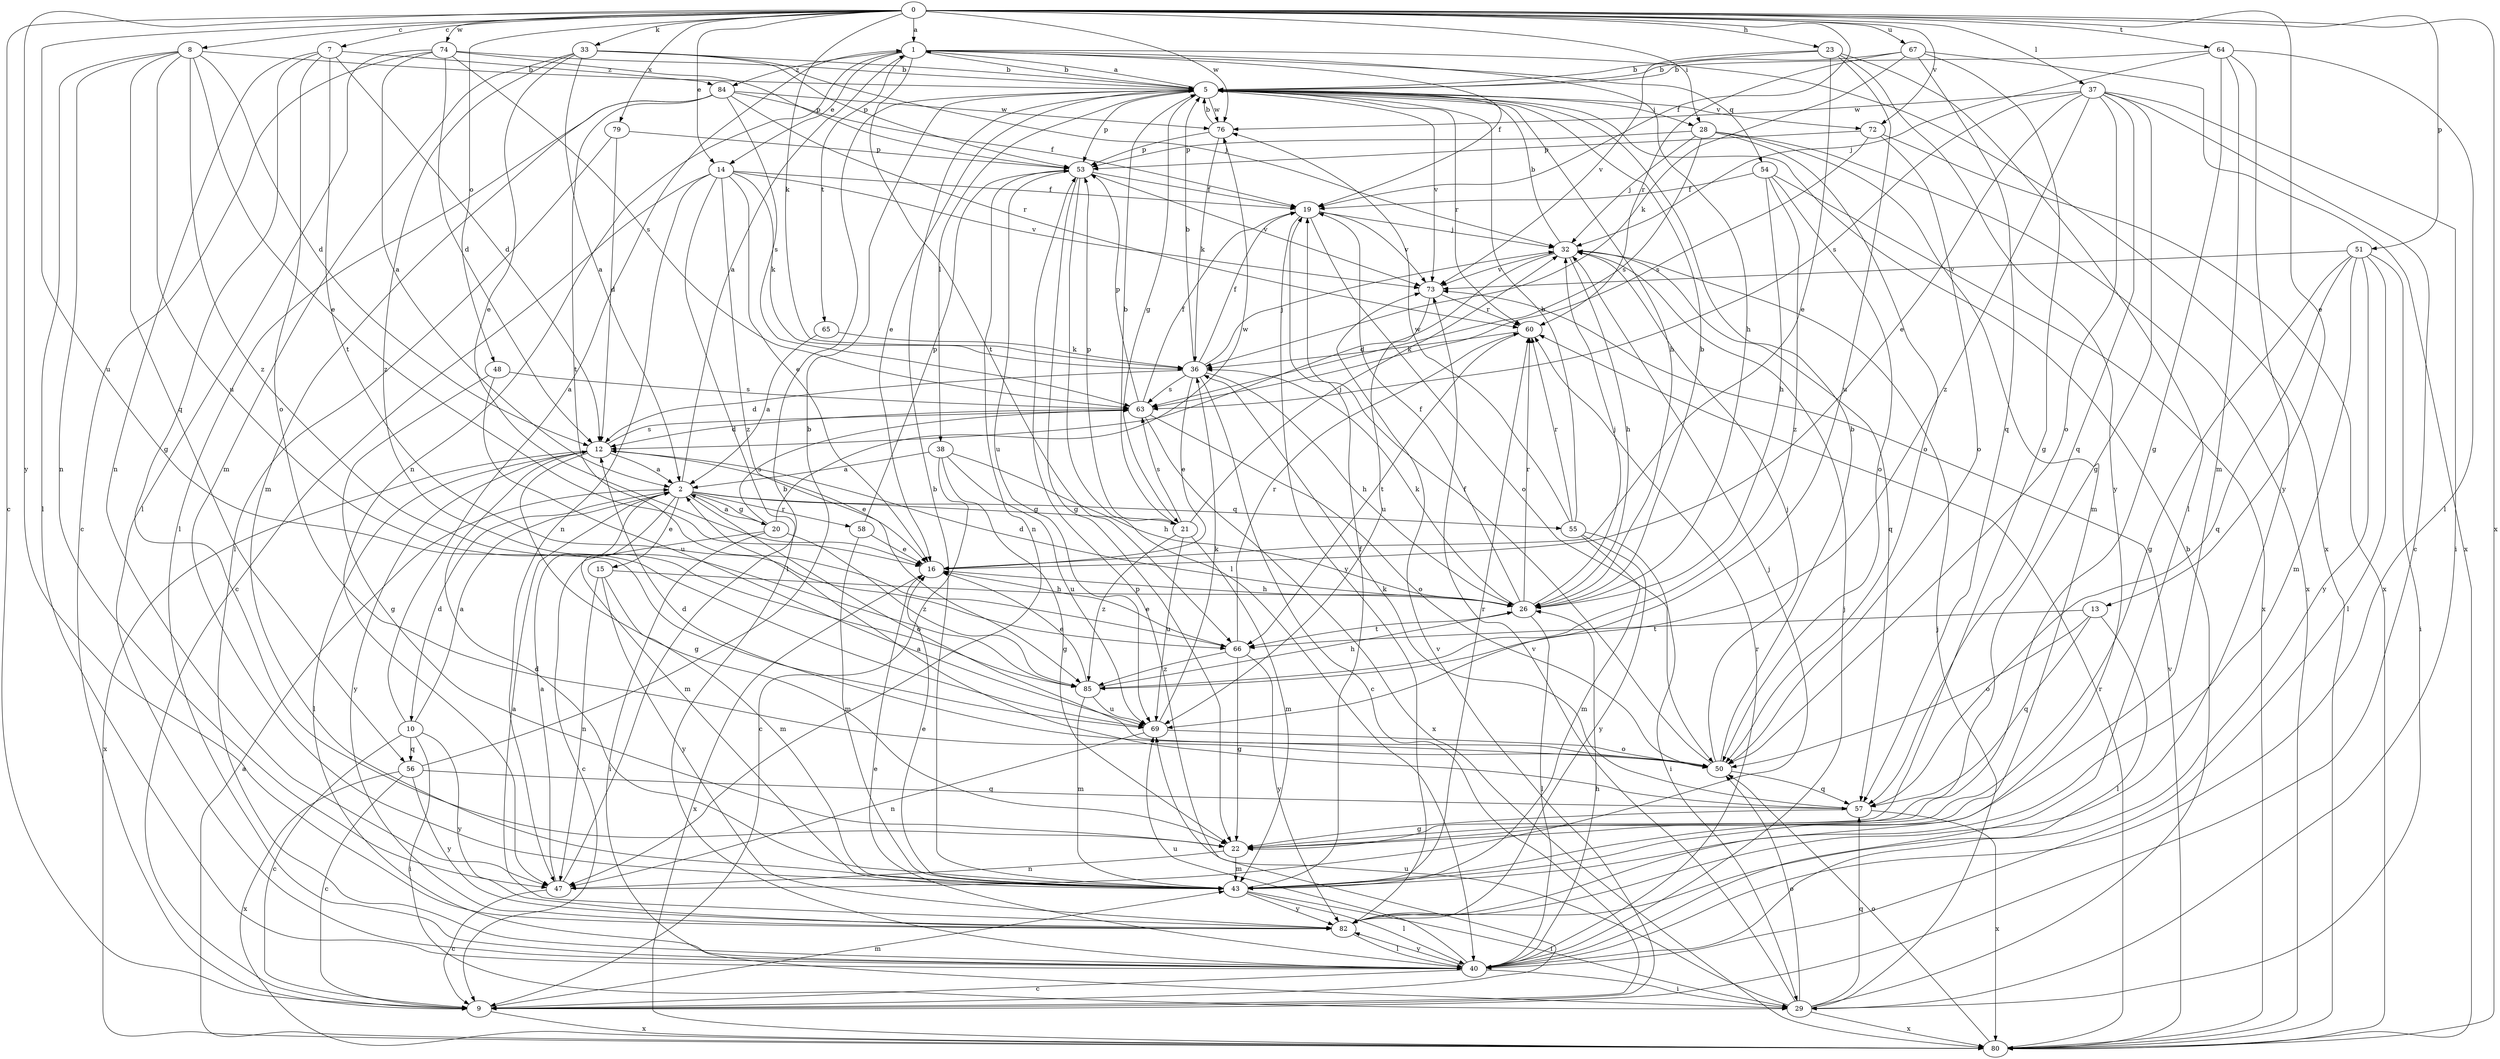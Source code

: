 strict digraph  {
0;
1;
2;
5;
7;
8;
9;
10;
12;
13;
14;
15;
16;
19;
20;
21;
22;
23;
26;
28;
29;
32;
33;
36;
37;
38;
40;
43;
47;
48;
50;
51;
53;
54;
55;
56;
57;
58;
60;
63;
64;
65;
66;
67;
69;
72;
73;
74;
76;
79;
80;
82;
84;
85;
0 -> 1  [label=a];
0 -> 7  [label=c];
0 -> 8  [label=c];
0 -> 9  [label=c];
0 -> 13  [label=e];
0 -> 14  [label=e];
0 -> 19  [label=f];
0 -> 23  [label=h];
0 -> 28  [label=i];
0 -> 33  [label=k];
0 -> 36  [label=k];
0 -> 37  [label=l];
0 -> 48  [label=o];
0 -> 51  [label=p];
0 -> 64  [label=t];
0 -> 67  [label=u];
0 -> 69  [label=u];
0 -> 72  [label=v];
0 -> 74  [label=w];
0 -> 76  [label=w];
0 -> 79  [label=x];
0 -> 80  [label=x];
0 -> 82  [label=y];
1 -> 5  [label=b];
1 -> 14  [label=e];
1 -> 19  [label=f];
1 -> 26  [label=h];
1 -> 47  [label=n];
1 -> 54  [label=q];
1 -> 65  [label=t];
1 -> 66  [label=t];
1 -> 80  [label=x];
1 -> 84  [label=z];
2 -> 1  [label=a];
2 -> 10  [label=d];
2 -> 15  [label=e];
2 -> 20  [label=g];
2 -> 21  [label=g];
2 -> 43  [label=m];
2 -> 50  [label=o];
2 -> 55  [label=q];
2 -> 58  [label=r];
5 -> 1  [label=a];
5 -> 16  [label=e];
5 -> 21  [label=g];
5 -> 26  [label=h];
5 -> 28  [label=i];
5 -> 38  [label=l];
5 -> 53  [label=p];
5 -> 60  [label=r];
5 -> 72  [label=v];
5 -> 73  [label=v];
5 -> 76  [label=w];
7 -> 12  [label=d];
7 -> 22  [label=g];
7 -> 47  [label=n];
7 -> 50  [label=o];
7 -> 66  [label=t];
7 -> 84  [label=z];
8 -> 5  [label=b];
8 -> 12  [label=d];
8 -> 16  [label=e];
8 -> 40  [label=l];
8 -> 47  [label=n];
8 -> 56  [label=q];
8 -> 69  [label=u];
8 -> 85  [label=z];
9 -> 43  [label=m];
9 -> 53  [label=p];
9 -> 73  [label=v];
9 -> 80  [label=x];
10 -> 1  [label=a];
10 -> 2  [label=a];
10 -> 9  [label=c];
10 -> 29  [label=i];
10 -> 56  [label=q];
10 -> 82  [label=y];
12 -> 2  [label=a];
12 -> 16  [label=e];
12 -> 22  [label=g];
12 -> 40  [label=l];
12 -> 63  [label=s];
12 -> 80  [label=x];
12 -> 82  [label=y];
13 -> 40  [label=l];
13 -> 50  [label=o];
13 -> 57  [label=q];
13 -> 66  [label=t];
14 -> 9  [label=c];
14 -> 16  [label=e];
14 -> 19  [label=f];
14 -> 36  [label=k];
14 -> 40  [label=l];
14 -> 47  [label=n];
14 -> 73  [label=v];
14 -> 85  [label=z];
15 -> 26  [label=h];
15 -> 43  [label=m];
15 -> 47  [label=n];
15 -> 82  [label=y];
16 -> 26  [label=h];
16 -> 80  [label=x];
19 -> 32  [label=j];
19 -> 50  [label=o];
19 -> 73  [label=v];
19 -> 82  [label=y];
20 -> 2  [label=a];
20 -> 9  [label=c];
20 -> 29  [label=i];
20 -> 63  [label=s];
20 -> 76  [label=w];
20 -> 85  [label=z];
21 -> 5  [label=b];
21 -> 32  [label=j];
21 -> 43  [label=m];
21 -> 53  [label=p];
21 -> 63  [label=s];
21 -> 69  [label=u];
21 -> 85  [label=z];
22 -> 43  [label=m];
22 -> 47  [label=n];
23 -> 5  [label=b];
23 -> 16  [label=e];
23 -> 40  [label=l];
23 -> 69  [label=u];
23 -> 73  [label=v];
23 -> 82  [label=y];
26 -> 5  [label=b];
26 -> 12  [label=d];
26 -> 19  [label=f];
26 -> 32  [label=j];
26 -> 36  [label=k];
26 -> 40  [label=l];
26 -> 60  [label=r];
26 -> 66  [label=t];
28 -> 32  [label=j];
28 -> 43  [label=m];
28 -> 50  [label=o];
28 -> 53  [label=p];
28 -> 63  [label=s];
28 -> 80  [label=x];
29 -> 5  [label=b];
29 -> 32  [label=j];
29 -> 50  [label=o];
29 -> 57  [label=q];
29 -> 69  [label=u];
29 -> 73  [label=v];
29 -> 80  [label=x];
32 -> 5  [label=b];
32 -> 12  [label=d];
32 -> 26  [label=h];
32 -> 57  [label=q];
32 -> 73  [label=v];
33 -> 2  [label=a];
33 -> 5  [label=b];
33 -> 16  [label=e];
33 -> 32  [label=j];
33 -> 43  [label=m];
33 -> 53  [label=p];
33 -> 85  [label=z];
36 -> 5  [label=b];
36 -> 9  [label=c];
36 -> 12  [label=d];
36 -> 16  [label=e];
36 -> 19  [label=f];
36 -> 26  [label=h];
36 -> 32  [label=j];
36 -> 63  [label=s];
37 -> 9  [label=c];
37 -> 16  [label=e];
37 -> 22  [label=g];
37 -> 29  [label=i];
37 -> 50  [label=o];
37 -> 57  [label=q];
37 -> 63  [label=s];
37 -> 76  [label=w];
37 -> 85  [label=z];
38 -> 2  [label=a];
38 -> 9  [label=c];
38 -> 22  [label=g];
38 -> 26  [label=h];
38 -> 69  [label=u];
40 -> 9  [label=c];
40 -> 16  [label=e];
40 -> 26  [label=h];
40 -> 29  [label=i];
40 -> 32  [label=j];
40 -> 60  [label=r];
40 -> 69  [label=u];
40 -> 82  [label=y];
43 -> 5  [label=b];
43 -> 12  [label=d];
43 -> 16  [label=e];
43 -> 19  [label=f];
43 -> 29  [label=i];
43 -> 40  [label=l];
43 -> 60  [label=r];
43 -> 82  [label=y];
47 -> 2  [label=a];
47 -> 5  [label=b];
47 -> 9  [label=c];
47 -> 32  [label=j];
48 -> 22  [label=g];
48 -> 63  [label=s];
48 -> 69  [label=u];
50 -> 5  [label=b];
50 -> 12  [label=d];
50 -> 19  [label=f];
50 -> 32  [label=j];
50 -> 57  [label=q];
51 -> 22  [label=g];
51 -> 29  [label=i];
51 -> 40  [label=l];
51 -> 43  [label=m];
51 -> 57  [label=q];
51 -> 73  [label=v];
51 -> 82  [label=y];
53 -> 19  [label=f];
53 -> 22  [label=g];
53 -> 40  [label=l];
53 -> 47  [label=n];
53 -> 69  [label=u];
53 -> 73  [label=v];
54 -> 19  [label=f];
54 -> 26  [label=h];
54 -> 50  [label=o];
54 -> 80  [label=x];
54 -> 85  [label=z];
55 -> 5  [label=b];
55 -> 29  [label=i];
55 -> 43  [label=m];
55 -> 60  [label=r];
55 -> 76  [label=w];
55 -> 82  [label=y];
56 -> 5  [label=b];
56 -> 9  [label=c];
56 -> 57  [label=q];
56 -> 80  [label=x];
56 -> 82  [label=y];
57 -> 2  [label=a];
57 -> 22  [label=g];
57 -> 36  [label=k];
57 -> 80  [label=x];
58 -> 16  [label=e];
58 -> 43  [label=m];
58 -> 53  [label=p];
60 -> 36  [label=k];
60 -> 66  [label=t];
63 -> 12  [label=d];
63 -> 19  [label=f];
63 -> 50  [label=o];
63 -> 53  [label=p];
63 -> 80  [label=x];
64 -> 5  [label=b];
64 -> 22  [label=g];
64 -> 32  [label=j];
64 -> 40  [label=l];
64 -> 43  [label=m];
64 -> 82  [label=y];
65 -> 2  [label=a];
65 -> 36  [label=k];
66 -> 16  [label=e];
66 -> 22  [label=g];
66 -> 60  [label=r];
66 -> 82  [label=y];
66 -> 85  [label=z];
67 -> 5  [label=b];
67 -> 22  [label=g];
67 -> 36  [label=k];
67 -> 57  [label=q];
67 -> 60  [label=r];
67 -> 80  [label=x];
69 -> 36  [label=k];
69 -> 47  [label=n];
69 -> 50  [label=o];
72 -> 50  [label=o];
72 -> 53  [label=p];
72 -> 63  [label=s];
72 -> 80  [label=x];
73 -> 60  [label=r];
73 -> 69  [label=u];
74 -> 2  [label=a];
74 -> 5  [label=b];
74 -> 9  [label=c];
74 -> 12  [label=d];
74 -> 40  [label=l];
74 -> 53  [label=p];
74 -> 63  [label=s];
76 -> 5  [label=b];
76 -> 36  [label=k];
76 -> 53  [label=p];
79 -> 12  [label=d];
79 -> 40  [label=l];
79 -> 53  [label=p];
80 -> 2  [label=a];
80 -> 50  [label=o];
80 -> 60  [label=r];
80 -> 73  [label=v];
82 -> 2  [label=a];
82 -> 40  [label=l];
84 -> 19  [label=f];
84 -> 40  [label=l];
84 -> 43  [label=m];
84 -> 60  [label=r];
84 -> 63  [label=s];
84 -> 66  [label=t];
84 -> 76  [label=w];
85 -> 16  [label=e];
85 -> 26  [label=h];
85 -> 43  [label=m];
85 -> 69  [label=u];
}

